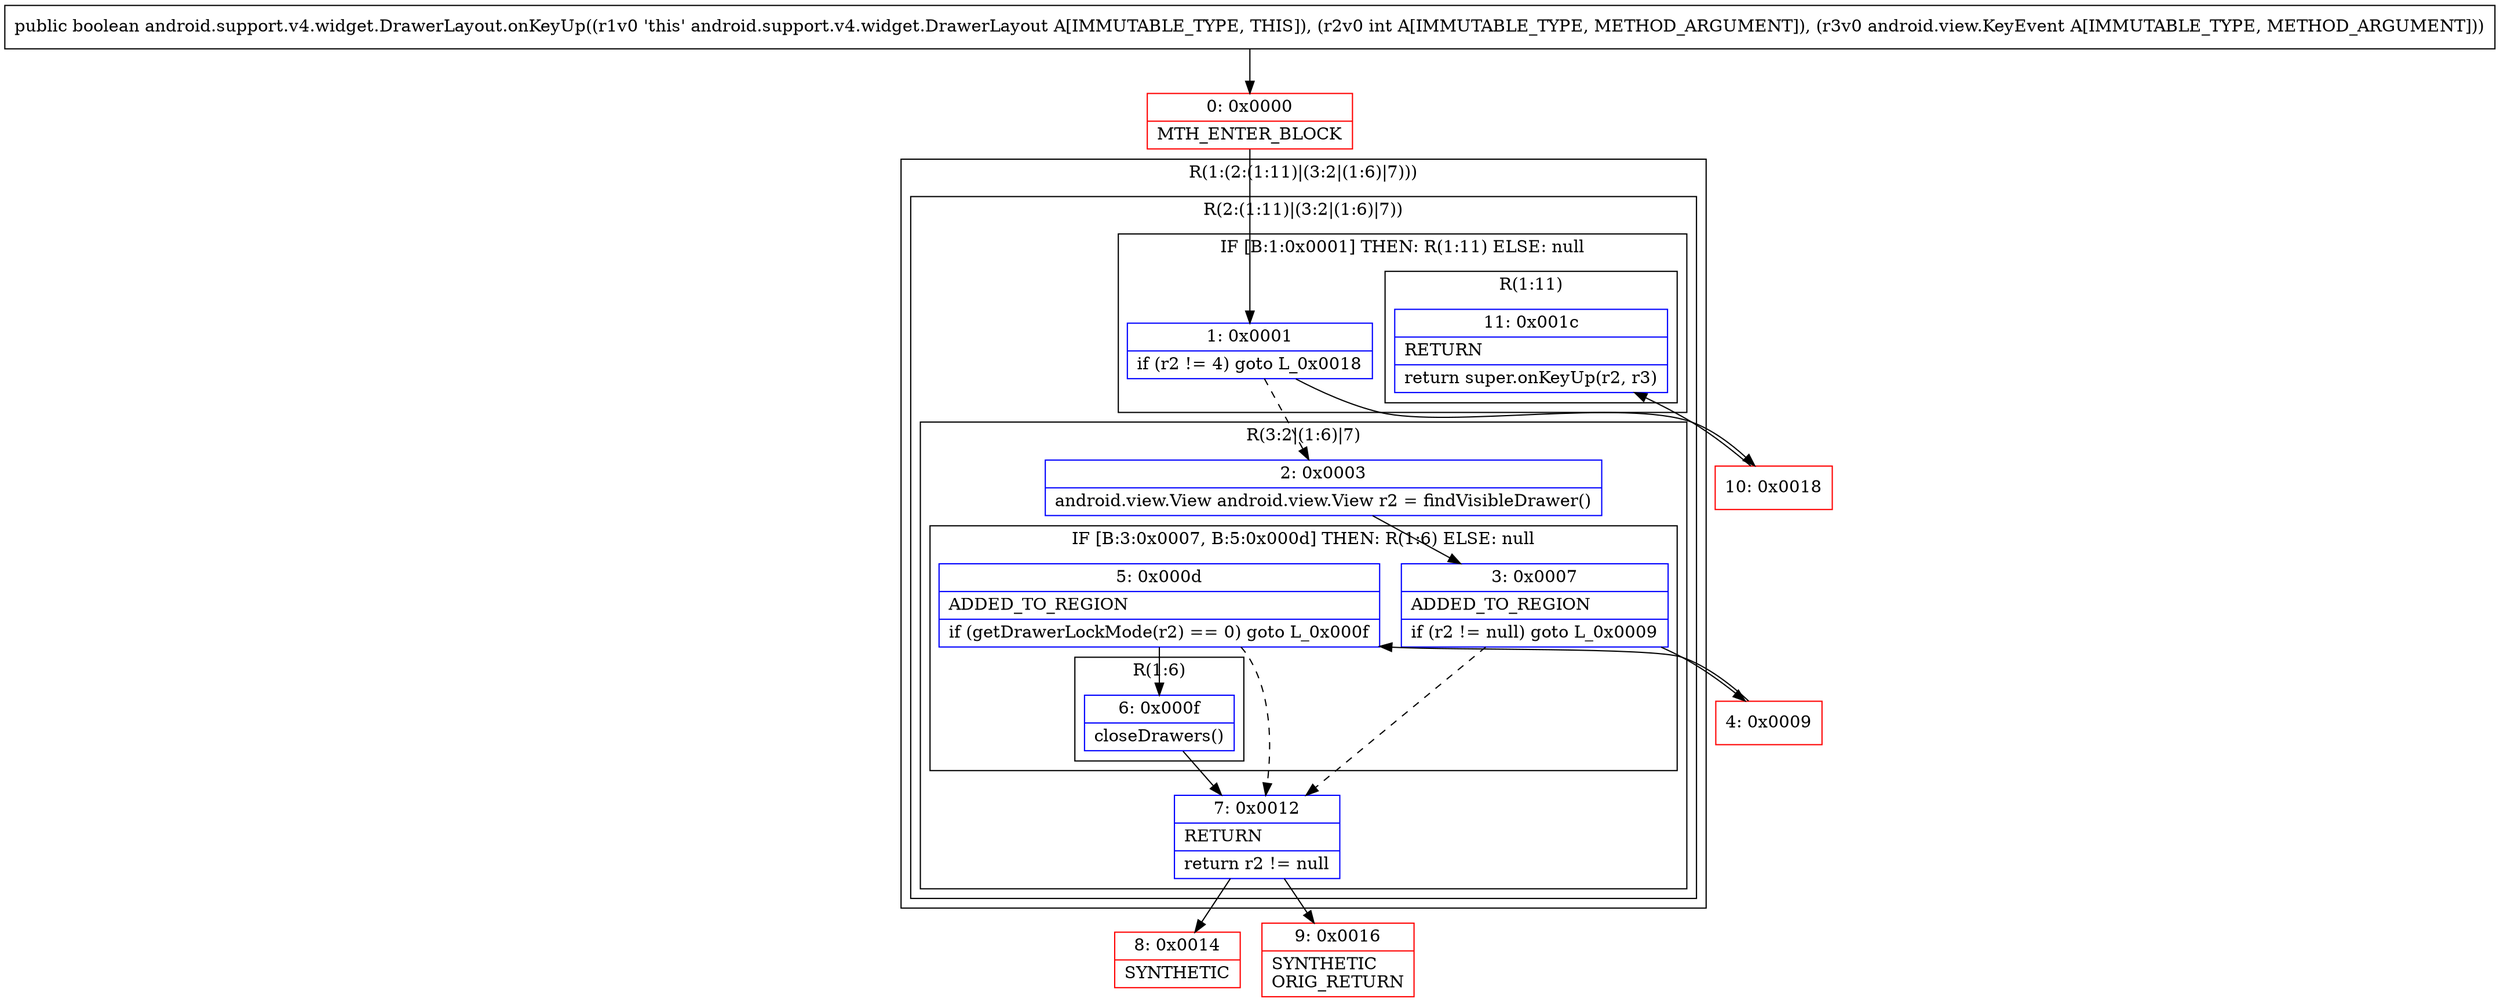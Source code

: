 digraph "CFG forandroid.support.v4.widget.DrawerLayout.onKeyUp(ILandroid\/view\/KeyEvent;)Z" {
subgraph cluster_Region_640134125 {
label = "R(1:(2:(1:11)|(3:2|(1:6)|7)))";
node [shape=record,color=blue];
subgraph cluster_Region_1652168953 {
label = "R(2:(1:11)|(3:2|(1:6)|7))";
node [shape=record,color=blue];
subgraph cluster_IfRegion_1340776938 {
label = "IF [B:1:0x0001] THEN: R(1:11) ELSE: null";
node [shape=record,color=blue];
Node_1 [shape=record,label="{1\:\ 0x0001|if (r2 != 4) goto L_0x0018\l}"];
subgraph cluster_Region_1953304092 {
label = "R(1:11)";
node [shape=record,color=blue];
Node_11 [shape=record,label="{11\:\ 0x001c|RETURN\l|return super.onKeyUp(r2, r3)\l}"];
}
}
subgraph cluster_Region_1797041466 {
label = "R(3:2|(1:6)|7)";
node [shape=record,color=blue];
Node_2 [shape=record,label="{2\:\ 0x0003|android.view.View android.view.View r2 = findVisibleDrawer()\l}"];
subgraph cluster_IfRegion_937614483 {
label = "IF [B:3:0x0007, B:5:0x000d] THEN: R(1:6) ELSE: null";
node [shape=record,color=blue];
Node_3 [shape=record,label="{3\:\ 0x0007|ADDED_TO_REGION\l|if (r2 != null) goto L_0x0009\l}"];
Node_5 [shape=record,label="{5\:\ 0x000d|ADDED_TO_REGION\l|if (getDrawerLockMode(r2) == 0) goto L_0x000f\l}"];
subgraph cluster_Region_1871621055 {
label = "R(1:6)";
node [shape=record,color=blue];
Node_6 [shape=record,label="{6\:\ 0x000f|closeDrawers()\l}"];
}
}
Node_7 [shape=record,label="{7\:\ 0x0012|RETURN\l|return r2 != null\l}"];
}
}
}
Node_0 [shape=record,color=red,label="{0\:\ 0x0000|MTH_ENTER_BLOCK\l}"];
Node_4 [shape=record,color=red,label="{4\:\ 0x0009}"];
Node_8 [shape=record,color=red,label="{8\:\ 0x0014|SYNTHETIC\l}"];
Node_9 [shape=record,color=red,label="{9\:\ 0x0016|SYNTHETIC\lORIG_RETURN\l}"];
Node_10 [shape=record,color=red,label="{10\:\ 0x0018}"];
MethodNode[shape=record,label="{public boolean android.support.v4.widget.DrawerLayout.onKeyUp((r1v0 'this' android.support.v4.widget.DrawerLayout A[IMMUTABLE_TYPE, THIS]), (r2v0 int A[IMMUTABLE_TYPE, METHOD_ARGUMENT]), (r3v0 android.view.KeyEvent A[IMMUTABLE_TYPE, METHOD_ARGUMENT])) }"];
MethodNode -> Node_0;
Node_1 -> Node_2[style=dashed];
Node_1 -> Node_10;
Node_2 -> Node_3;
Node_3 -> Node_4;
Node_3 -> Node_7[style=dashed];
Node_5 -> Node_6;
Node_5 -> Node_7[style=dashed];
Node_6 -> Node_7;
Node_7 -> Node_8;
Node_7 -> Node_9;
Node_0 -> Node_1;
Node_4 -> Node_5;
Node_10 -> Node_11;
}

